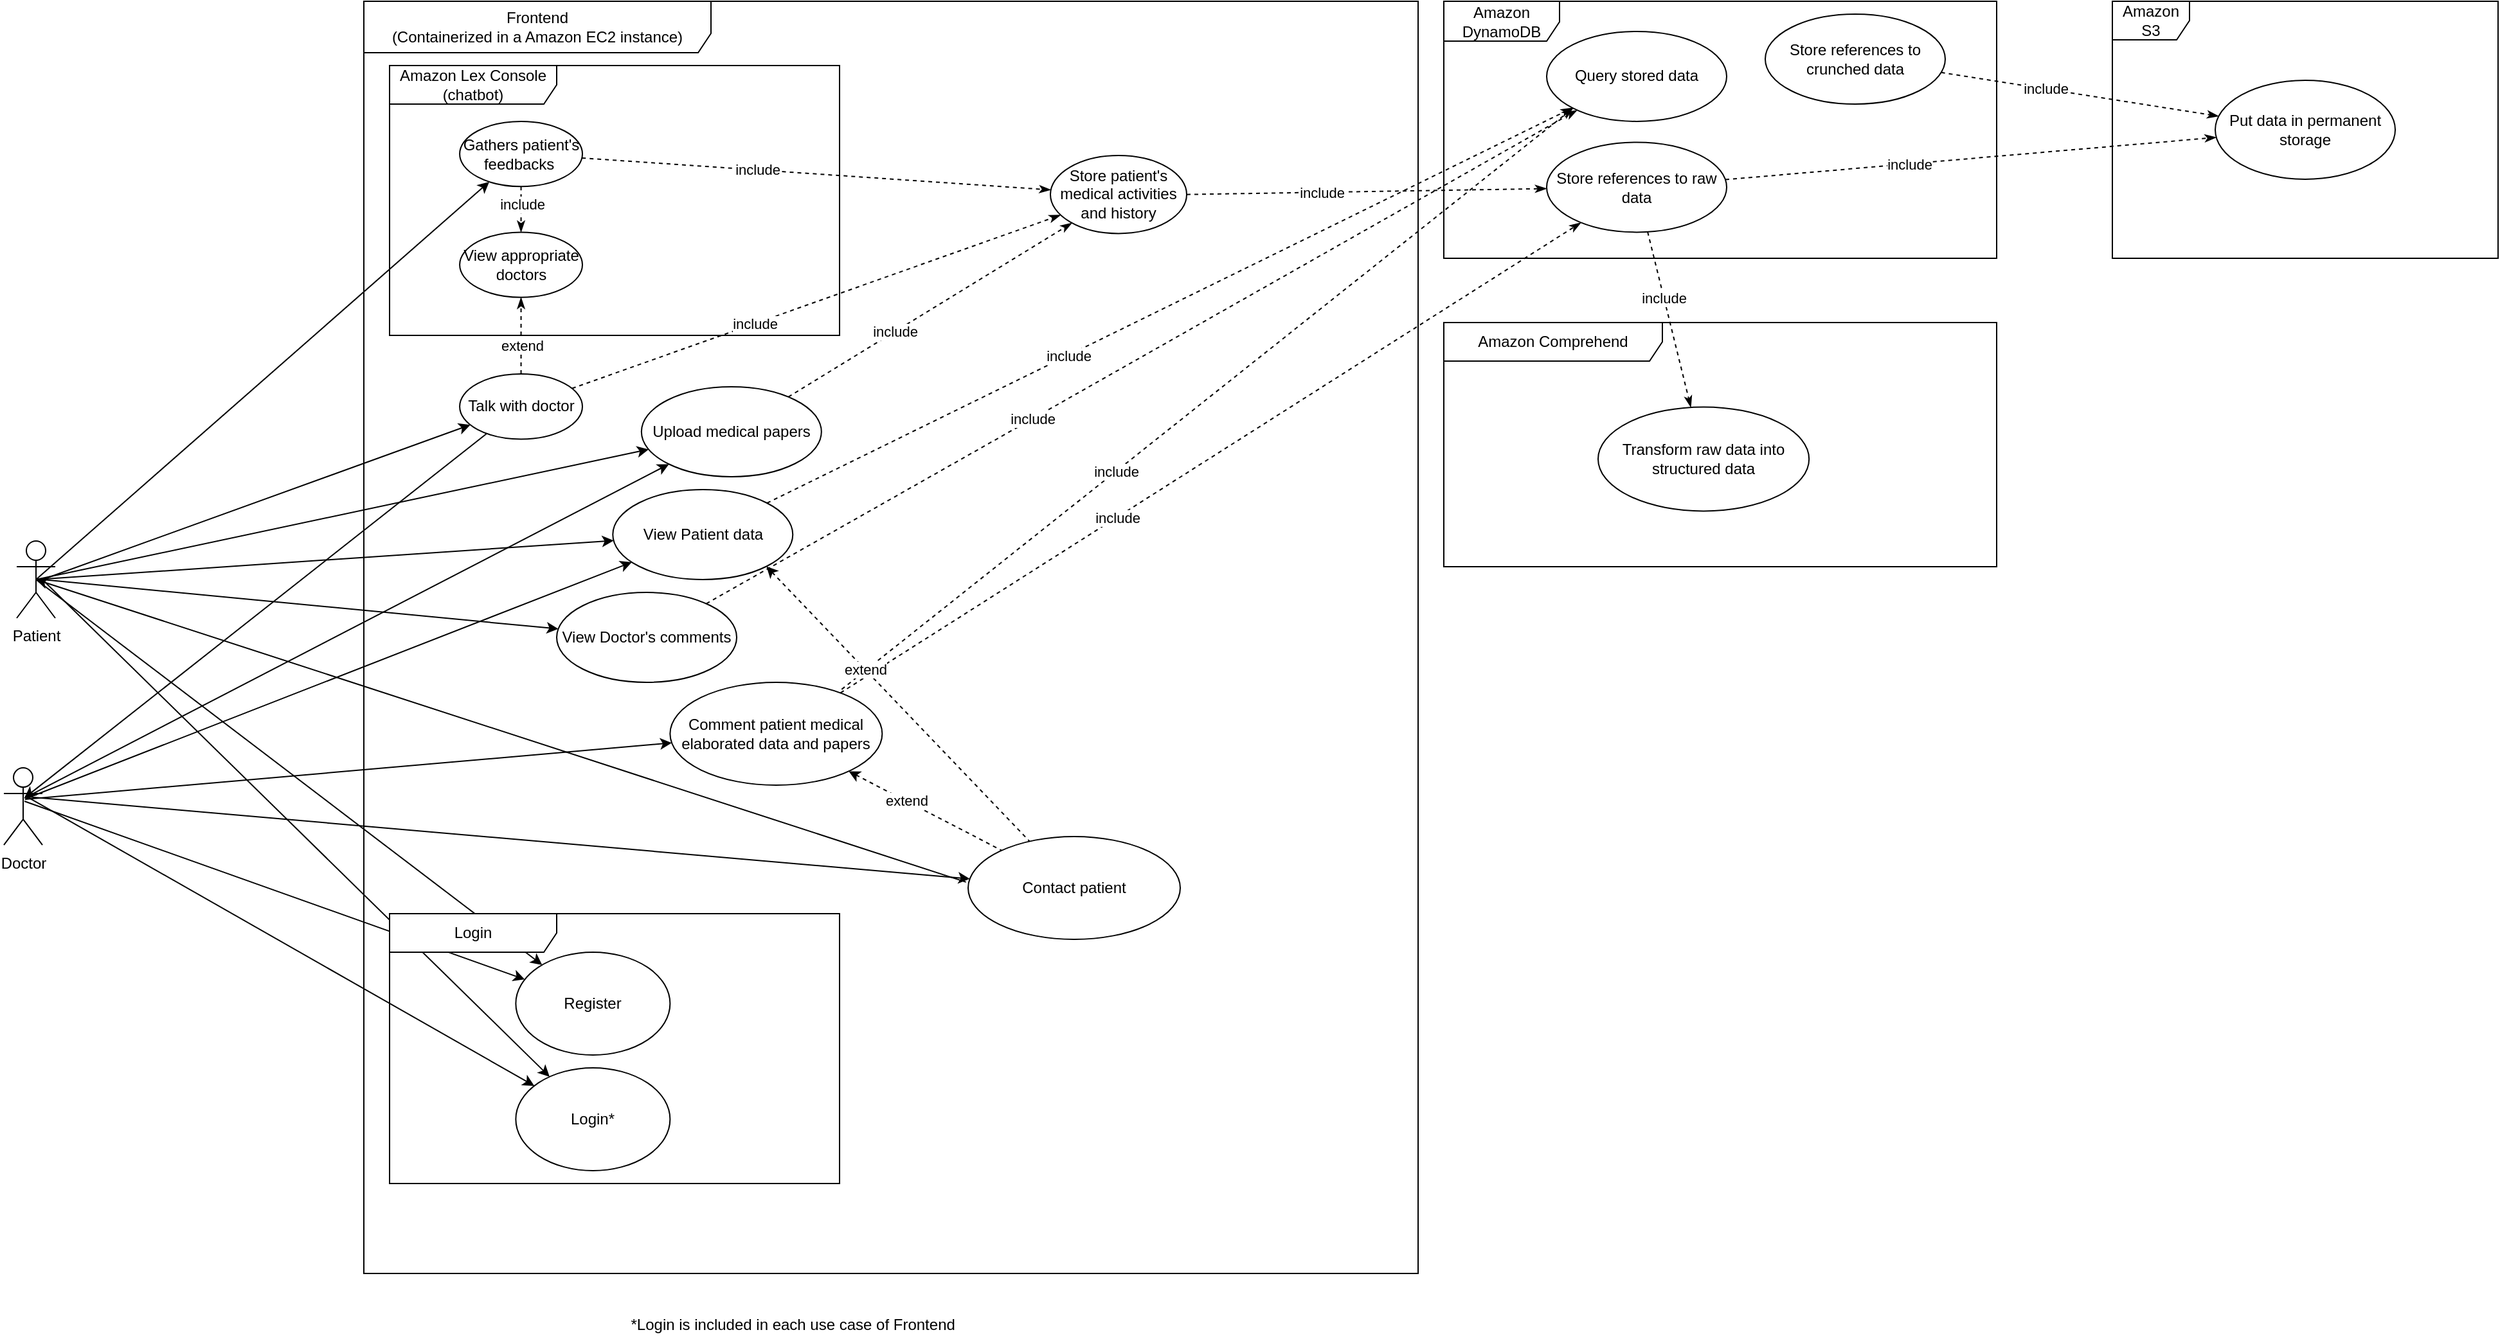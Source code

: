 <mxfile>
    <diagram id="_wmzeyA2pHgwqkmctG8V" name="Pagina-1">
        <mxGraphModel dx="2653" dy="831" grid="1" gridSize="10" guides="1" tooltips="1" connect="1" arrows="1" fold="1" page="1" pageScale="1" pageWidth="827" pageHeight="1169" math="0" shadow="0">
            <root>
                <mxCell id="0"/>
                <mxCell id="1" parent="0"/>
                <mxCell id="G2vlBzImF_ADGUNNSKKD-95" value="" style="endArrow=classic;html=1;rounded=0;exitX=-0.01;exitY=0.443;exitDx=0;exitDy=0;exitPerimeter=0;entryX=0.5;entryY=0.5;entryDx=0;entryDy=0;entryPerimeter=0;" parent="1" source="G2vlBzImF_ADGUNNSKKD-93" target="G2vlBzImF_ADGUNNSKKD-3" edge="1">
                    <mxGeometry width="50" height="50" relative="1" as="geometry">
                        <mxPoint x="260" y="1090" as="sourcePoint"/>
                        <mxPoint x="310" y="1040" as="targetPoint"/>
                    </mxGeometry>
                </mxCell>
                <mxCell id="G2vlBzImF_ADGUNNSKKD-26" value="Frontend&lt;br&gt;(Containerized in a Amazon EC2 instance)" style="shape=umlFrame;whiteSpace=wrap;html=1;width=270;height=40;" parent="1" vertex="1">
                    <mxGeometry x="-120" y="480" width="820" height="990" as="geometry"/>
                </mxCell>
                <mxCell id="G2vlBzImF_ADGUNNSKKD-23" value="Amazon Comprehend" style="shape=umlFrame;whiteSpace=wrap;html=1;width=170;height=30;" parent="1" vertex="1">
                    <mxGeometry x="720" y="730" width="430" height="190" as="geometry"/>
                </mxCell>
                <mxCell id="G2vlBzImF_ADGUNNSKKD-59" value="" style="endArrow=classic;html=1;rounded=0;exitX=0.5;exitY=0.5;exitDx=0;exitDy=0;exitPerimeter=0;" parent="1" source="G2vlBzImF_ADGUNNSKKD-3" target="G2vlBzImF_ADGUNNSKKD-56" edge="1">
                    <mxGeometry width="50" height="50" relative="1" as="geometry">
                        <mxPoint x="-360" y="870" as="sourcePoint"/>
                        <mxPoint x="-310" y="820" as="targetPoint"/>
                    </mxGeometry>
                </mxCell>
                <mxCell id="G2vlBzImF_ADGUNNSKKD-58" value="" style="endArrow=classic;html=1;rounded=0;exitX=0.533;exitY=0.433;exitDx=0;exitDy=0;exitPerimeter=0;" parent="1" source="G2vlBzImF_ADGUNNSKKD-4" target="G2vlBzImF_ADGUNNSKKD-56" edge="1">
                    <mxGeometry width="50" height="50" relative="1" as="geometry">
                        <mxPoint x="-264.25" y="1129.39" as="sourcePoint"/>
                        <mxPoint x="-2.5" y="1130" as="targetPoint"/>
                    </mxGeometry>
                </mxCell>
                <mxCell id="G2vlBzImF_ADGUNNSKKD-3" value="Patient" style="shape=umlActor;verticalLabelPosition=bottom;verticalAlign=top;html=1;" parent="1" vertex="1">
                    <mxGeometry x="-390" y="900" width="30" height="60" as="geometry"/>
                </mxCell>
                <mxCell id="G2vlBzImF_ADGUNNSKKD-4" value="Doctor" style="shape=umlActor;verticalLabelPosition=bottom;verticalAlign=top;html=1;" parent="1" vertex="1">
                    <mxGeometry x="-400" y="1076.55" width="30" height="60" as="geometry"/>
                </mxCell>
                <mxCell id="G2vlBzImF_ADGUNNSKKD-7" value="" style="endArrow=classic;html=1;rounded=0;exitX=0.5;exitY=0.5;exitDx=0;exitDy=0;exitPerimeter=0;" parent="1" source="G2vlBzImF_ADGUNNSKKD-3" target="G2vlBzImF_ADGUNNSKKD-6" edge="1">
                    <mxGeometry width="50" height="50" relative="1" as="geometry">
                        <mxPoint x="270" y="520" as="sourcePoint"/>
                        <mxPoint x="320" y="470" as="targetPoint"/>
                    </mxGeometry>
                </mxCell>
                <mxCell id="G2vlBzImF_ADGUNNSKKD-10" value="" style="endArrow=classic;html=1;rounded=0;entryX=0.533;entryY=0.391;entryDx=0;entryDy=0;entryPerimeter=0;" parent="1" source="G2vlBzImF_ADGUNNSKKD-11" target="G2vlBzImF_ADGUNNSKKD-4" edge="1">
                    <mxGeometry width="50" height="50" relative="1" as="geometry">
                        <mxPoint x="-235" y="190" as="sourcePoint"/>
                        <mxPoint x="19.271" y="310.883" as="targetPoint"/>
                    </mxGeometry>
                </mxCell>
                <mxCell id="G2vlBzImF_ADGUNNSKKD-30" value="Upload medical papers" style="ellipse;whiteSpace=wrap;html=1;" parent="1" vertex="1">
                    <mxGeometry x="95.91" y="780" width="140" height="70" as="geometry"/>
                </mxCell>
                <mxCell id="G2vlBzImF_ADGUNNSKKD-31" value="" style="endArrow=classic;html=1;rounded=0;exitX=0.5;exitY=0.5;exitDx=0;exitDy=0;exitPerimeter=0;" parent="1" source="G2vlBzImF_ADGUNNSKKD-3" target="G2vlBzImF_ADGUNNSKKD-30" edge="1">
                    <mxGeometry width="50" height="50" relative="1" as="geometry">
                        <mxPoint x="220" y="870" as="sourcePoint"/>
                        <mxPoint x="270" y="820" as="targetPoint"/>
                    </mxGeometry>
                </mxCell>
                <mxCell id="G2vlBzImF_ADGUNNSKKD-32" value="" style="endArrow=classic;html=1;rounded=0;exitX=0.533;exitY=0.391;exitDx=0;exitDy=0;exitPerimeter=0;" parent="1" source="G2vlBzImF_ADGUNNSKKD-4" target="G2vlBzImF_ADGUNNSKKD-30" edge="1">
                    <mxGeometry width="50" height="50" relative="1" as="geometry">
                        <mxPoint x="-245" y="613.45" as="sourcePoint"/>
                        <mxPoint x="-23.152" y="804.733" as="targetPoint"/>
                    </mxGeometry>
                </mxCell>
                <mxCell id="G2vlBzImF_ADGUNNSKKD-5" value="Amazon Lex Console (chatbot)" style="shape=umlFrame;whiteSpace=wrap;html=1;width=130;height=30;" parent="1" vertex="1">
                    <mxGeometry x="-100" y="530" width="350" height="210" as="geometry"/>
                </mxCell>
                <mxCell id="G2vlBzImF_ADGUNNSKKD-6" value="Gathers patient's feedbacks&amp;nbsp;" style="ellipse;whiteSpace=wrap;html=1;" parent="1" vertex="1">
                    <mxGeometry x="-45.455" y="573.448" width="95.455" height="50.69" as="geometry"/>
                </mxCell>
                <mxCell id="G2vlBzImF_ADGUNNSKKD-8" value="View appropriate doctors" style="ellipse;whiteSpace=wrap;html=1;" parent="1" vertex="1">
                    <mxGeometry x="-45.455" y="659.691" width="95.455" height="50.69" as="geometry"/>
                </mxCell>
                <mxCell id="G2vlBzImF_ADGUNNSKKD-11" value="Talk with doctor" style="ellipse;whiteSpace=wrap;html=1;" parent="1" vertex="1">
                    <mxGeometry x="-45.458" y="770.001" width="95.455" height="50.69" as="geometry"/>
                </mxCell>
                <mxCell id="G2vlBzImF_ADGUNNSKKD-12" value="" style="endArrow=classicThin;dashed=1;html=1;rounded=0;endFill=1;" parent="1" source="G2vlBzImF_ADGUNNSKKD-11" target="G2vlBzImF_ADGUNNSKKD-8" edge="1">
                    <mxGeometry width="50" height="50" relative="1" as="geometry">
                        <mxPoint x="104.545" y="631.379" as="sourcePoint"/>
                        <mxPoint x="138.636" y="595.172" as="targetPoint"/>
                    </mxGeometry>
                </mxCell>
                <mxCell id="G2vlBzImF_ADGUNNSKKD-13" value="extend" style="edgeLabel;html=1;align=center;verticalAlign=middle;resizable=0;points=[];" parent="G2vlBzImF_ADGUNNSKKD-12" vertex="1" connectable="0">
                    <mxGeometry x="-0.252" relative="1" as="geometry">
                        <mxPoint as="offset"/>
                    </mxGeometry>
                </mxCell>
                <mxCell id="G2vlBzImF_ADGUNNSKKD-17" value="Store patient's medical activities and history" style="ellipse;whiteSpace=wrap;html=1;" parent="1" vertex="1">
                    <mxGeometry x="414" y="600" width="106" height="60.69" as="geometry"/>
                </mxCell>
                <mxCell id="G2vlBzImF_ADGUNNSKKD-21" value="" style="endArrow=classicThin;dashed=1;html=1;rounded=0;endFill=1;" parent="1" source="G2vlBzImF_ADGUNNSKKD-6" target="G2vlBzImF_ADGUNNSKKD-17" edge="1">
                    <mxGeometry width="50" height="50" relative="1" as="geometry">
                        <mxPoint x="63.636" y="508.276" as="sourcePoint"/>
                        <mxPoint x="97.727" y="472.069" as="targetPoint"/>
                    </mxGeometry>
                </mxCell>
                <mxCell id="G2vlBzImF_ADGUNNSKKD-22" value="include" style="edgeLabel;html=1;align=center;verticalAlign=middle;resizable=0;points=[];" parent="G2vlBzImF_ADGUNNSKKD-21" vertex="1" connectable="0">
                    <mxGeometry x="-0.252" relative="1" as="geometry">
                        <mxPoint as="offset"/>
                    </mxGeometry>
                </mxCell>
                <mxCell id="G2vlBzImF_ADGUNNSKKD-19" value="" style="endArrow=classicThin;dashed=1;html=1;rounded=0;endFill=1;" parent="1" source="G2vlBzImF_ADGUNNSKKD-11" target="G2vlBzImF_ADGUNNSKKD-17" edge="1">
                    <mxGeometry width="50" height="50" relative="1" as="geometry">
                        <mxPoint x="329.545" y="877.586" as="sourcePoint"/>
                        <mxPoint x="363.636" y="841.379" as="targetPoint"/>
                    </mxGeometry>
                </mxCell>
                <mxCell id="G2vlBzImF_ADGUNNSKKD-20" value="include" style="edgeLabel;html=1;align=center;verticalAlign=middle;resizable=0;points=[];" parent="G2vlBzImF_ADGUNNSKKD-19" vertex="1" connectable="0">
                    <mxGeometry x="-0.252" relative="1" as="geometry">
                        <mxPoint as="offset"/>
                    </mxGeometry>
                </mxCell>
                <mxCell id="G2vlBzImF_ADGUNNSKKD-33" value="" style="endArrow=classicThin;dashed=1;html=1;rounded=0;endFill=1;" parent="1" source="G2vlBzImF_ADGUNNSKKD-30" target="G2vlBzImF_ADGUNNSKKD-17" edge="1">
                    <mxGeometry width="50" height="50" relative="1" as="geometry">
                        <mxPoint x="220" y="870" as="sourcePoint"/>
                        <mxPoint x="270" y="820" as="targetPoint"/>
                    </mxGeometry>
                </mxCell>
                <mxCell id="G2vlBzImF_ADGUNNSKKD-34" value="include" style="edgeLabel;html=1;align=center;verticalAlign=middle;resizable=0;points=[];" parent="G2vlBzImF_ADGUNNSKKD-33" vertex="1" connectable="0">
                    <mxGeometry x="-0.252" relative="1" as="geometry">
                        <mxPoint as="offset"/>
                    </mxGeometry>
                </mxCell>
                <mxCell id="G2vlBzImF_ADGUNNSKKD-24" value="Transform raw data into structured data" style="ellipse;whiteSpace=wrap;html=1;" parent="1" vertex="1">
                    <mxGeometry x="840.0" y="795.7" width="164.09" height="81" as="geometry"/>
                </mxCell>
                <mxCell id="G2vlBzImF_ADGUNNSKKD-39" value="View Patient data" style="ellipse;whiteSpace=wrap;html=1;" parent="1" vertex="1">
                    <mxGeometry x="73.64" y="860" width="140" height="70" as="geometry"/>
                </mxCell>
                <mxCell id="G2vlBzImF_ADGUNNSKKD-40" value="" style="endArrow=classic;html=1;rounded=0;exitX=0.5;exitY=0.5;exitDx=0;exitDy=0;exitPerimeter=0;" parent="1" source="G2vlBzImF_ADGUNNSKKD-3" target="G2vlBzImF_ADGUNNSKKD-39" edge="1">
                    <mxGeometry width="50" height="50" relative="1" as="geometry">
                        <mxPoint x="-220" y="1230" as="sourcePoint"/>
                        <mxPoint x="-170" y="1180" as="targetPoint"/>
                    </mxGeometry>
                </mxCell>
                <mxCell id="G2vlBzImF_ADGUNNSKKD-41" value="" style="endArrow=classic;html=1;rounded=0;exitX=0.567;exitY=0.399;exitDx=0;exitDy=0;exitPerimeter=0;" parent="1" source="G2vlBzImF_ADGUNNSKKD-4" target="G2vlBzImF_ADGUNNSKKD-39" edge="1">
                    <mxGeometry width="50" height="50" relative="1" as="geometry">
                        <mxPoint x="-255" y="940" as="sourcePoint"/>
                        <mxPoint x="29.475" y="1022.416" as="targetPoint"/>
                    </mxGeometry>
                </mxCell>
                <mxCell id="G2vlBzImF_ADGUNNSKKD-43" value="Comment patient medical elaborated data and papers" style="ellipse;whiteSpace=wrap;html=1;" parent="1" vertex="1">
                    <mxGeometry x="118.18" y="1010" width="165" height="80" as="geometry"/>
                </mxCell>
                <mxCell id="G2vlBzImF_ADGUNNSKKD-44" value="" style="endArrow=classic;html=1;rounded=0;exitX=0.55;exitY=0.408;exitDx=0;exitDy=0;exitPerimeter=0;" parent="1" source="G2vlBzImF_ADGUNNSKKD-4" target="G2vlBzImF_ADGUNNSKKD-43" edge="1">
                    <mxGeometry width="50" height="50" relative="1" as="geometry">
                        <mxPoint x="-270" y="1260" as="sourcePoint"/>
                        <mxPoint x="-220" y="1210" as="targetPoint"/>
                    </mxGeometry>
                </mxCell>
                <mxCell id="G2vlBzImF_ADGUNNSKKD-45" value="View Doctor's comments" style="ellipse;whiteSpace=wrap;html=1;" parent="1" vertex="1">
                    <mxGeometry x="30" y="940" width="140" height="70" as="geometry"/>
                </mxCell>
                <mxCell id="G2vlBzImF_ADGUNNSKKD-46" value="" style="endArrow=classic;html=1;rounded=0;" parent="1" target="G2vlBzImF_ADGUNNSKKD-45" edge="1">
                    <mxGeometry width="50" height="50" relative="1" as="geometry">
                        <mxPoint x="-370" y="930" as="sourcePoint"/>
                        <mxPoint x="-250" y="770" as="targetPoint"/>
                    </mxGeometry>
                </mxCell>
                <mxCell id="G2vlBzImF_ADGUNNSKKD-47" value="Amazon DynamoDB" style="shape=umlFrame;whiteSpace=wrap;html=1;width=90;height=31;" parent="1" vertex="1">
                    <mxGeometry x="720" y="480" width="430" height="200" as="geometry"/>
                </mxCell>
                <mxCell id="G2vlBzImF_ADGUNNSKKD-48" value="Query stored data" style="ellipse;whiteSpace=wrap;html=1;" parent="1" vertex="1">
                    <mxGeometry x="800" y="503.45" width="140" height="70" as="geometry"/>
                </mxCell>
                <mxCell id="G2vlBzImF_ADGUNNSKKD-49" value="Amazon S3" style="shape=umlFrame;whiteSpace=wrap;html=1;" parent="1" vertex="1">
                    <mxGeometry x="1240" y="480" width="300" height="200" as="geometry"/>
                </mxCell>
                <mxCell id="G2vlBzImF_ADGUNNSKKD-50" value="Put data in permanent storage" style="ellipse;whiteSpace=wrap;html=1;" parent="1" vertex="1">
                    <mxGeometry x="1320.01" y="541.5" width="140" height="77" as="geometry"/>
                </mxCell>
                <mxCell id="G2vlBzImF_ADGUNNSKKD-52" value="Store references to raw data" style="ellipse;whiteSpace=wrap;html=1;" parent="1" vertex="1">
                    <mxGeometry x="800" y="589.69" width="140" height="70" as="geometry"/>
                </mxCell>
                <mxCell id="G2vlBzImF_ADGUNNSKKD-56" value="Register" style="ellipse;whiteSpace=wrap;html=1;" parent="1" vertex="1">
                    <mxGeometry x="-1.82" y="1220" width="120" height="80" as="geometry"/>
                </mxCell>
                <mxCell id="G2vlBzImF_ADGUNNSKKD-57" value="Login*" style="ellipse;whiteSpace=wrap;html=1;" parent="1" vertex="1">
                    <mxGeometry x="-1.82" y="1310" width="120" height="80" as="geometry"/>
                </mxCell>
                <mxCell id="G2vlBzImF_ADGUNNSKKD-60" value="*Login is included in each use case of Frontend&amp;nbsp;" style="text;html=1;align=center;verticalAlign=middle;resizable=0;points=[];autosize=1;strokeColor=none;fillColor=none;" parent="1" vertex="1">
                    <mxGeometry x="80" y="1500" width="270" height="20" as="geometry"/>
                </mxCell>
                <mxCell id="G2vlBzImF_ADGUNNSKKD-61" value="" style="endArrow=classicThin;dashed=1;html=1;rounded=0;endFill=1;" parent="1" source="G2vlBzImF_ADGUNNSKKD-6" target="G2vlBzImF_ADGUNNSKKD-8" edge="1">
                    <mxGeometry width="50" height="50" relative="1" as="geometry">
                        <mxPoint x="59.482" y="612.517" as="sourcePoint"/>
                        <mxPoint x="424.524" y="641.594" as="targetPoint"/>
                    </mxGeometry>
                </mxCell>
                <mxCell id="G2vlBzImF_ADGUNNSKKD-62" value="include" style="edgeLabel;html=1;align=center;verticalAlign=middle;resizable=0;points=[];" parent="G2vlBzImF_ADGUNNSKKD-61" vertex="1" connectable="0">
                    <mxGeometry x="-0.252" relative="1" as="geometry">
                        <mxPoint as="offset"/>
                    </mxGeometry>
                </mxCell>
                <mxCell id="G2vlBzImF_ADGUNNSKKD-63" value="" style="endArrow=classicThin;dashed=1;html=1;rounded=0;endFill=1;exitX=1;exitY=0.5;exitDx=0;exitDy=0;" parent="1" source="G2vlBzImF_ADGUNNSKKD-17" target="G2vlBzImF_ADGUNNSKKD-52" edge="1">
                    <mxGeometry width="50" height="50" relative="1" as="geometry">
                        <mxPoint x="220.143" y="797.873" as="sourcePoint"/>
                        <mxPoint x="440.82" y="662.52" as="targetPoint"/>
                    </mxGeometry>
                </mxCell>
                <mxCell id="G2vlBzImF_ADGUNNSKKD-64" value="include" style="edgeLabel;html=1;align=center;verticalAlign=middle;resizable=0;points=[];" parent="G2vlBzImF_ADGUNNSKKD-63" vertex="1" connectable="0">
                    <mxGeometry x="-0.252" relative="1" as="geometry">
                        <mxPoint as="offset"/>
                    </mxGeometry>
                </mxCell>
                <mxCell id="G2vlBzImF_ADGUNNSKKD-65" value="" style="endArrow=classicThin;dashed=1;html=1;rounded=0;endFill=1;" parent="1" source="G2vlBzImF_ADGUNNSKKD-52" target="G2vlBzImF_ADGUNNSKKD-50" edge="1">
                    <mxGeometry width="50" height="50" relative="1" as="geometry">
                        <mxPoint x="990.003" y="627.363" as="sourcePoint"/>
                        <mxPoint x="1210.68" y="492.01" as="targetPoint"/>
                    </mxGeometry>
                </mxCell>
                <mxCell id="G2vlBzImF_ADGUNNSKKD-66" value="include" style="edgeLabel;html=1;align=center;verticalAlign=middle;resizable=0;points=[];" parent="G2vlBzImF_ADGUNNSKKD-65" vertex="1" connectable="0">
                    <mxGeometry x="-0.252" relative="1" as="geometry">
                        <mxPoint as="offset"/>
                    </mxGeometry>
                </mxCell>
                <mxCell id="G2vlBzImF_ADGUNNSKKD-67" value="" style="endArrow=classicThin;dashed=1;html=1;rounded=0;endFill=1;" parent="1" source="G2vlBzImF_ADGUNNSKKD-39" target="G2vlBzImF_ADGUNNSKKD-48" edge="1">
                    <mxGeometry width="50" height="50" relative="1" as="geometry">
                        <mxPoint x="240.143" y="817.873" as="sourcePoint"/>
                        <mxPoint x="460.82" y="682.52" as="targetPoint"/>
                    </mxGeometry>
                </mxCell>
                <mxCell id="G2vlBzImF_ADGUNNSKKD-68" value="include" style="edgeLabel;html=1;align=center;verticalAlign=middle;resizable=0;points=[];" parent="G2vlBzImF_ADGUNNSKKD-67" vertex="1" connectable="0">
                    <mxGeometry x="-0.252" relative="1" as="geometry">
                        <mxPoint as="offset"/>
                    </mxGeometry>
                </mxCell>
                <mxCell id="G2vlBzImF_ADGUNNSKKD-69" value="" style="endArrow=classicThin;dashed=1;html=1;rounded=0;endFill=1;" parent="1" source="G2vlBzImF_ADGUNNSKKD-45" target="G2vlBzImF_ADGUNNSKKD-48" edge="1">
                    <mxGeometry width="50" height="50" relative="1" as="geometry">
                        <mxPoint x="250.143" y="827.873" as="sourcePoint"/>
                        <mxPoint x="470.82" y="692.52" as="targetPoint"/>
                    </mxGeometry>
                </mxCell>
                <mxCell id="G2vlBzImF_ADGUNNSKKD-70" value="include" style="edgeLabel;html=1;align=center;verticalAlign=middle;resizable=0;points=[];" parent="G2vlBzImF_ADGUNNSKKD-69" vertex="1" connectable="0">
                    <mxGeometry x="-0.252" relative="1" as="geometry">
                        <mxPoint as="offset"/>
                    </mxGeometry>
                </mxCell>
                <mxCell id="G2vlBzImF_ADGUNNSKKD-71" value="" style="endArrow=classicThin;dashed=1;html=1;rounded=0;endFill=1;" parent="1" source="G2vlBzImF_ADGUNNSKKD-43" target="G2vlBzImF_ADGUNNSKKD-52" edge="1">
                    <mxGeometry width="50" height="50" relative="1" as="geometry">
                        <mxPoint x="260.143" y="837.873" as="sourcePoint"/>
                        <mxPoint x="480.82" y="702.52" as="targetPoint"/>
                    </mxGeometry>
                </mxCell>
                <mxCell id="G2vlBzImF_ADGUNNSKKD-72" value="include" style="edgeLabel;html=1;align=center;verticalAlign=middle;resizable=0;points=[];" parent="G2vlBzImF_ADGUNNSKKD-71" vertex="1" connectable="0">
                    <mxGeometry x="-0.252" relative="1" as="geometry">
                        <mxPoint as="offset"/>
                    </mxGeometry>
                </mxCell>
                <mxCell id="G2vlBzImF_ADGUNNSKKD-77" value="Store references to crunched data" style="ellipse;whiteSpace=wrap;html=1;" parent="1" vertex="1">
                    <mxGeometry x="970" y="490" width="140" height="70" as="geometry"/>
                </mxCell>
                <mxCell id="G2vlBzImF_ADGUNNSKKD-82" value="" style="endArrow=classicThin;dashed=1;html=1;rounded=0;endFill=1;" parent="1" source="G2vlBzImF_ADGUNNSKKD-52" target="G2vlBzImF_ADGUNNSKKD-24" edge="1">
                    <mxGeometry width="50" height="50" relative="1" as="geometry">
                        <mxPoint x="960" y="470" as="sourcePoint"/>
                        <mxPoint x="1010" y="420" as="targetPoint"/>
                    </mxGeometry>
                </mxCell>
                <mxCell id="G2vlBzImF_ADGUNNSKKD-83" value="include" style="edgeLabel;html=1;align=center;verticalAlign=middle;resizable=0;points=[];" parent="G2vlBzImF_ADGUNNSKKD-82" vertex="1" connectable="0">
                    <mxGeometry x="-0.252" relative="1" as="geometry">
                        <mxPoint as="offset"/>
                    </mxGeometry>
                </mxCell>
                <mxCell id="G2vlBzImF_ADGUNNSKKD-86" value="" style="endArrow=classicThin;dashed=1;html=1;rounded=0;endFill=1;" parent="1" source="G2vlBzImF_ADGUNNSKKD-77" target="G2vlBzImF_ADGUNNSKKD-50" edge="1">
                    <mxGeometry width="50" height="50" relative="1" as="geometry">
                        <mxPoint x="1170" y="650" as="sourcePoint"/>
                        <mxPoint x="1220" y="600" as="targetPoint"/>
                    </mxGeometry>
                </mxCell>
                <mxCell id="G2vlBzImF_ADGUNNSKKD-87" value="include" style="edgeLabel;html=1;align=center;verticalAlign=middle;resizable=0;points=[];" parent="G2vlBzImF_ADGUNNSKKD-86" vertex="1" connectable="0">
                    <mxGeometry x="-0.252" relative="1" as="geometry">
                        <mxPoint as="offset"/>
                    </mxGeometry>
                </mxCell>
                <mxCell id="G2vlBzImF_ADGUNNSKKD-89" value="" style="endArrow=classicThin;dashed=1;html=1;rounded=0;endFill=1;exitX=0.809;exitY=0.068;exitDx=0;exitDy=0;exitPerimeter=0;entryX=0;entryY=1;entryDx=0;entryDy=0;" parent="1" source="G2vlBzImF_ADGUNNSKKD-43" target="G2vlBzImF_ADGUNNSKKD-48" edge="1">
                    <mxGeometry width="50" height="50" relative="1" as="geometry">
                        <mxPoint x="350" y="1120" as="sourcePoint"/>
                        <mxPoint x="400" y="1070" as="targetPoint"/>
                    </mxGeometry>
                </mxCell>
                <mxCell id="G2vlBzImF_ADGUNNSKKD-90" value="include" style="edgeLabel;html=1;align=center;verticalAlign=middle;resizable=0;points=[];" parent="G2vlBzImF_ADGUNNSKKD-89" vertex="1" connectable="0">
                    <mxGeometry x="-0.252" relative="1" as="geometry">
                        <mxPoint as="offset"/>
                    </mxGeometry>
                </mxCell>
                <mxCell id="G2vlBzImF_ADGUNNSKKD-91" value="" style="endArrow=classic;html=1;rounded=0;" parent="1" target="G2vlBzImF_ADGUNNSKKD-57" edge="1">
                    <mxGeometry width="50" height="50" relative="1" as="geometry">
                        <mxPoint x="-370" y="930" as="sourcePoint"/>
                        <mxPoint x="-320" y="1230" as="targetPoint"/>
                    </mxGeometry>
                </mxCell>
                <mxCell id="G2vlBzImF_ADGUNNSKKD-92" value="" style="endArrow=classic;html=1;rounded=0;exitX=0.557;exitY=0.362;exitDx=0;exitDy=0;exitPerimeter=0;" parent="1" source="G2vlBzImF_ADGUNNSKKD-4" target="G2vlBzImF_ADGUNNSKKD-57" edge="1">
                    <mxGeometry width="50" height="50" relative="1" as="geometry">
                        <mxPoint x="-310" y="1290" as="sourcePoint"/>
                        <mxPoint x="-260" y="1240" as="targetPoint"/>
                    </mxGeometry>
                </mxCell>
                <mxCell id="G2vlBzImF_ADGUNNSKKD-55" value="Login" style="shape=umlFrame;whiteSpace=wrap;html=1;width=130;height=30;" parent="1" vertex="1">
                    <mxGeometry x="-100" y="1190" width="350" height="210" as="geometry"/>
                </mxCell>
                <mxCell id="G2vlBzImF_ADGUNNSKKD-93" value="Contact patient" style="ellipse;whiteSpace=wrap;html=1;" parent="1" vertex="1">
                    <mxGeometry x="350" y="1130" width="165" height="80" as="geometry"/>
                </mxCell>
                <mxCell id="G2vlBzImF_ADGUNNSKKD-94" value="" style="endArrow=classic;html=1;rounded=0;exitX=0.59;exitY=0.374;exitDx=0;exitDy=0;exitPerimeter=0;" parent="1" source="G2vlBzImF_ADGUNNSKKD-4" target="G2vlBzImF_ADGUNNSKKD-93" edge="1">
                    <mxGeometry width="50" height="50" relative="1" as="geometry">
                        <mxPoint x="-310" y="810" as="sourcePoint"/>
                        <mxPoint x="-260" y="760" as="targetPoint"/>
                    </mxGeometry>
                </mxCell>
                <mxCell id="G2vlBzImF_ADGUNNSKKD-96" value="" style="endArrow=none;dashed=1;html=1;rounded=0;endFill=0;startArrow=classic;startFill=1;exitX=1;exitY=1;exitDx=0;exitDy=0;" parent="1" source="G2vlBzImF_ADGUNNSKKD-39" target="G2vlBzImF_ADGUNNSKKD-93" edge="1">
                    <mxGeometry width="50" height="50" relative="1" as="geometry">
                        <mxPoint x="430" y="1070" as="sourcePoint"/>
                        <mxPoint x="480" y="1020" as="targetPoint"/>
                    </mxGeometry>
                </mxCell>
                <mxCell id="G2vlBzImF_ADGUNNSKKD-97" value="extend" style="edgeLabel;html=1;align=center;verticalAlign=middle;resizable=0;points=[];" parent="G2vlBzImF_ADGUNNSKKD-96" vertex="1" connectable="0">
                    <mxGeometry x="-0.252" relative="1" as="geometry">
                        <mxPoint as="offset"/>
                    </mxGeometry>
                </mxCell>
                <mxCell id="G2vlBzImF_ADGUNNSKKD-98" value="" style="endArrow=none;dashed=1;html=1;rounded=0;endFill=0;startArrow=classic;startFill=1;" parent="1" source="G2vlBzImF_ADGUNNSKKD-43" target="G2vlBzImF_ADGUNNSKKD-93" edge="1">
                    <mxGeometry width="50" height="50" relative="1" as="geometry">
                        <mxPoint x="270" y="1080" as="sourcePoint"/>
                        <mxPoint x="320" y="1030" as="targetPoint"/>
                    </mxGeometry>
                </mxCell>
                <mxCell id="G2vlBzImF_ADGUNNSKKD-99" value="extend" style="edgeLabel;html=1;align=center;verticalAlign=middle;resizable=0;points=[];" parent="G2vlBzImF_ADGUNNSKKD-98" vertex="1" connectable="0">
                    <mxGeometry x="-0.252" relative="1" as="geometry">
                        <mxPoint as="offset"/>
                    </mxGeometry>
                </mxCell>
                <mxCell id="G2vlBzImF_ADGUNNSKKD-100" value="" style="endArrow=classic;html=1;rounded=0;" parent="1" target="G2vlBzImF_ADGUNNSKKD-11" edge="1">
                    <mxGeometry width="50" height="50" relative="1" as="geometry">
                        <mxPoint x="-370" y="930" as="sourcePoint"/>
                        <mxPoint x="-270" y="720" as="targetPoint"/>
                    </mxGeometry>
                </mxCell>
            </root>
        </mxGraphModel>
    </diagram>
</mxfile>